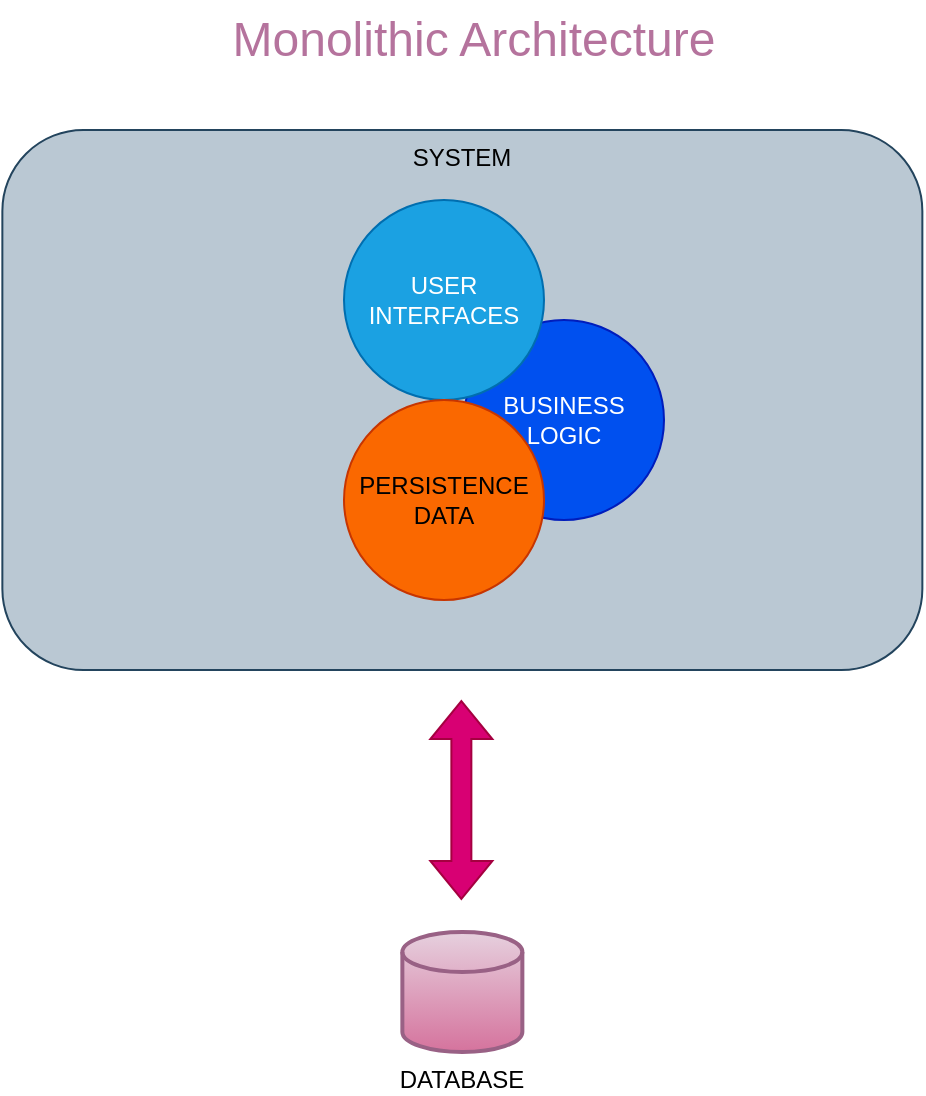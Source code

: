 <mxfile version="21.8.1" type="device">
  <diagram name="monolithic_architecture" id="tcR9K2eK1gcY0cfp9r5R">
    <mxGraphModel dx="1434" dy="795" grid="1" gridSize="10" guides="1" tooltips="1" connect="1" arrows="1" fold="1" page="1" pageScale="1" pageWidth="827" pageHeight="1169" math="0" shadow="0">
      <root>
        <mxCell id="0" />
        <mxCell id="1" parent="0" />
        <mxCell id="KwDpapyeBFNQMWxdjsSe-14" value="&lt;div&gt;SYSTEM&lt;/div&gt;" style="rounded=1;whiteSpace=wrap;html=1;fillColor=#bac8d3;strokeColor=#23445d;align=center;verticalAlign=top;" vertex="1" parent="1">
          <mxGeometry x="69.18" y="195" width="460" height="270" as="geometry" />
        </mxCell>
        <mxCell id="KwDpapyeBFNQMWxdjsSe-3" value="BUSINESS LOGIC" style="ellipse;whiteSpace=wrap;html=1;aspect=fixed;fillColor=#0050ef;strokeColor=#001DBC;fontColor=#ffffff;" vertex="1" parent="1">
          <mxGeometry x="300" y="290" width="100" height="100" as="geometry" />
        </mxCell>
        <mxCell id="KwDpapyeBFNQMWxdjsSe-1" value="&lt;div&gt;USER &lt;br&gt;&lt;/div&gt;&lt;div&gt;INTERFACES&lt;br&gt;&lt;/div&gt;" style="ellipse;whiteSpace=wrap;html=1;aspect=fixed;fillColor=#1ba1e2;strokeColor=#006EAF;fontColor=#ffffff;" vertex="1" parent="1">
          <mxGeometry x="240" y="230" width="100" height="100" as="geometry" />
        </mxCell>
        <mxCell id="KwDpapyeBFNQMWxdjsSe-4" value="PERSISTENCE &lt;br&gt;DATA" style="ellipse;whiteSpace=wrap;html=1;aspect=fixed;fillColor=#fa6800;strokeColor=#C73500;fontColor=#000000;" vertex="1" parent="1">
          <mxGeometry x="240" y="330" width="100" height="100" as="geometry" />
        </mxCell>
        <mxCell id="KwDpapyeBFNQMWxdjsSe-11" value="DATABASE" style="strokeWidth=2;html=1;shape=mxgraph.flowchart.database;whiteSpace=wrap;fillColor=#e6d0de;strokeColor=#996185;gradientColor=#d5739d;verticalAlign=top;labelPosition=center;verticalLabelPosition=bottom;align=center;" vertex="1" parent="1">
          <mxGeometry x="269.18" y="596" width="60" height="60" as="geometry" />
        </mxCell>
        <mxCell id="KwDpapyeBFNQMWxdjsSe-15" value="" style="shape=flexArrow;endArrow=classic;startArrow=classic;html=1;rounded=0;fillColor=#d80073;strokeColor=#A50040;" edge="1" parent="1">
          <mxGeometry width="100" height="100" relative="1" as="geometry">
            <mxPoint x="298.68" y="580" as="sourcePoint" />
            <mxPoint x="298.68" y="480" as="targetPoint" />
          </mxGeometry>
        </mxCell>
        <mxCell id="KwDpapyeBFNQMWxdjsSe-16" value="Monolithic Architecture" style="text;html=1;strokeColor=none;fillColor=none;align=center;verticalAlign=middle;whiteSpace=wrap;rounded=0;fontSize=24;fontColor=#B5739D;" vertex="1" parent="1">
          <mxGeometry x="180" y="130" width="250" height="40" as="geometry" />
        </mxCell>
      </root>
    </mxGraphModel>
  </diagram>
</mxfile>
